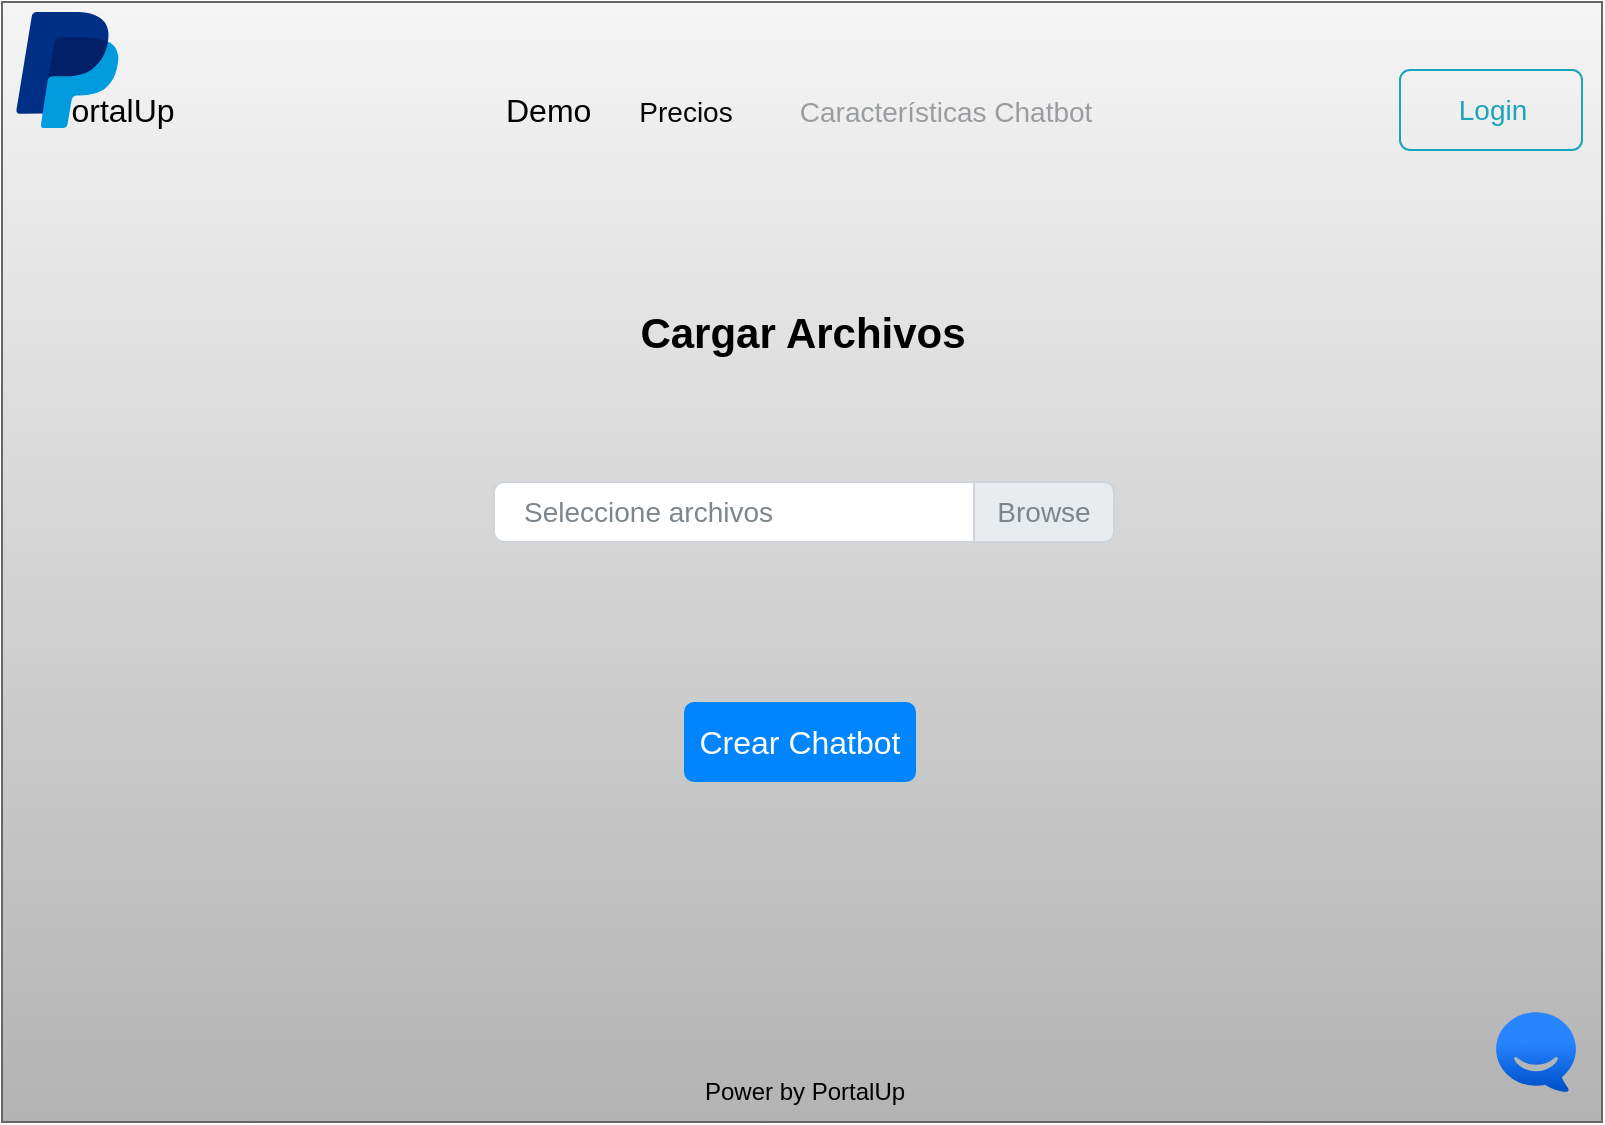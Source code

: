 <mxfile version="21.2.9" type="github">
  <diagram name="Página-1" id="bSJGP8Rl3pwdWKhk3Nbw">
    <mxGraphModel dx="880" dy="484" grid="1" gridSize="10" guides="1" tooltips="1" connect="1" arrows="1" fold="1" page="1" pageScale="1" pageWidth="827" pageHeight="1169" math="0" shadow="0">
      <root>
        <mxCell id="0" />
        <mxCell id="1" parent="0" />
        <mxCell id="TybLUOuc99CVGpNBgaMz-9" value="" style="rounded=0;whiteSpace=wrap;html=1;fillColor=#f5f5f5;gradientColor=#b3b3b3;strokeColor=#666666;" parent="1" vertex="1">
          <mxGeometry x="13" y="40" width="800" height="560" as="geometry" />
        </mxCell>
        <mxCell id="TybLUOuc99CVGpNBgaMz-1" value="Demo" style="html=1;shadow=0;dashed=0;fontSize=16;align=left;spacing=15;fillColor=none;strokeColor=none;" parent="1" vertex="1">
          <mxGeometry x="250" y="64" width="563" height="60" as="geometry" />
        </mxCell>
        <mxCell id="TybLUOuc99CVGpNBgaMz-2" value="Precios" style="fillColor=none;strokeColor=none;fontSize=14;fontColor=#080808;align=center;" parent="TybLUOuc99CVGpNBgaMz-1" vertex="1">
          <mxGeometry width="70" height="40" relative="1" as="geometry">
            <mxPoint x="70" y="10" as="offset" />
          </mxGeometry>
        </mxCell>
        <mxCell id="TybLUOuc99CVGpNBgaMz-3" value="Características Chatbot " style="fillColor=none;strokeColor=none;fontSize=14;fontColor=#9A9DA0;align=center;" parent="TybLUOuc99CVGpNBgaMz-1" vertex="1">
          <mxGeometry width="160" height="40" relative="1" as="geometry">
            <mxPoint x="157" y="10" as="offset" />
          </mxGeometry>
        </mxCell>
        <mxCell id="TybLUOuc99CVGpNBgaMz-6" value="Login" style="html=1;shadow=0;dashed=0;shape=mxgraph.bootstrap.rrect;rSize=5;fontSize=14;fontColor=#1CA5B8;strokeColor=#1CA5B8;fillColor=none;" parent="TybLUOuc99CVGpNBgaMz-1" vertex="1">
          <mxGeometry x="1" width="91" height="40" relative="1" as="geometry">
            <mxPoint x="-101" y="10" as="offset" />
          </mxGeometry>
        </mxCell>
        <mxCell id="TybLUOuc99CVGpNBgaMz-16" value="Power by PortalUp&lt;br&gt;" style="text;html=1;align=center;verticalAlign=middle;resizable=0;points=[];autosize=1;strokeColor=none;fillColor=none;" parent="1" vertex="1">
          <mxGeometry x="354" y="570" width="120" height="30" as="geometry" />
        </mxCell>
        <mxCell id="TybLUOuc99CVGpNBgaMz-17" value="ortalUp" style="text;html=1;align=center;verticalAlign=middle;resizable=0;points=[];autosize=1;strokeColor=none;fillColor=none;fontSize=16;" parent="1" vertex="1">
          <mxGeometry x="33" y="79" width="80" height="30" as="geometry" />
        </mxCell>
        <mxCell id="kCEi4esk9JjT-v6ZgHjA-2" value="" style="image;image=img/lib/atlassian/Hipchat_Logo.svg;html=1;direction=east;flipH=0;flipV=0;" parent="1" vertex="1">
          <mxGeometry x="760" y="545" width="40" height="40" as="geometry" />
        </mxCell>
        <mxCell id="qUeKAZHSjAzKXp8nuljT-1" value="" style="dashed=0;outlineConnect=0;html=1;align=center;labelPosition=center;verticalLabelPosition=bottom;verticalAlign=top;shape=mxgraph.weblogos.paypal" parent="1" vertex="1">
          <mxGeometry x="20" y="45" width="51.2" height="58" as="geometry" />
        </mxCell>
        <mxCell id="vkXYoReMe6dYa3msMaj4-1" value="Seleccione archivos" style="html=1;shadow=0;dashed=0;shape=mxgraph.bootstrap.rrect;rSize=5;strokeColor=#CED4DA;html=1;whiteSpace=wrap;fillColor=#FFFFFF;fontColor=#7D868C;align=left;spacingLeft=0;spacing=15;fontSize=14;" vertex="1" parent="1">
          <mxGeometry x="259" y="280" width="310" height="30" as="geometry" />
        </mxCell>
        <mxCell id="vkXYoReMe6dYa3msMaj4-2" value="Browse" style="html=1;shadow=0;dashed=0;shape=mxgraph.bootstrap.rightButton;strokeColor=inherit;gradientColor=inherit;fontColor=inherit;fillColor=#E9ECEF;rSize=5;perimeter=none;whiteSpace=wrap;resizeHeight=1;fontSize=14;" vertex="1" parent="vkXYoReMe6dYa3msMaj4-1">
          <mxGeometry x="1" width="70" height="30" relative="1" as="geometry">
            <mxPoint x="-70" as="offset" />
          </mxGeometry>
        </mxCell>
        <mxCell id="vkXYoReMe6dYa3msMaj4-3" value="Cargar Archivos" style="text;html=1;align=center;verticalAlign=middle;resizable=0;points=[];autosize=1;strokeColor=none;fillColor=none;fontSize=21;fontStyle=1;horizontal=1;" vertex="1" parent="1">
          <mxGeometry x="318" y="185" width="190" height="40" as="geometry" />
        </mxCell>
        <mxCell id="vkXYoReMe6dYa3msMaj4-4" value="Crear Chatbot" style="html=1;shadow=0;dashed=0;shape=mxgraph.bootstrap.rrect;rSize=5;strokeColor=none;strokeWidth=1;fillColor=#0085FC;fontColor=#FFFFFF;whiteSpace=wrap;align=center;verticalAlign=middle;spacingLeft=0;fontStyle=0;fontSize=16;spacing=5;" vertex="1" parent="1">
          <mxGeometry x="354" y="390" width="116" height="40" as="geometry" />
        </mxCell>
      </root>
    </mxGraphModel>
  </diagram>
</mxfile>
